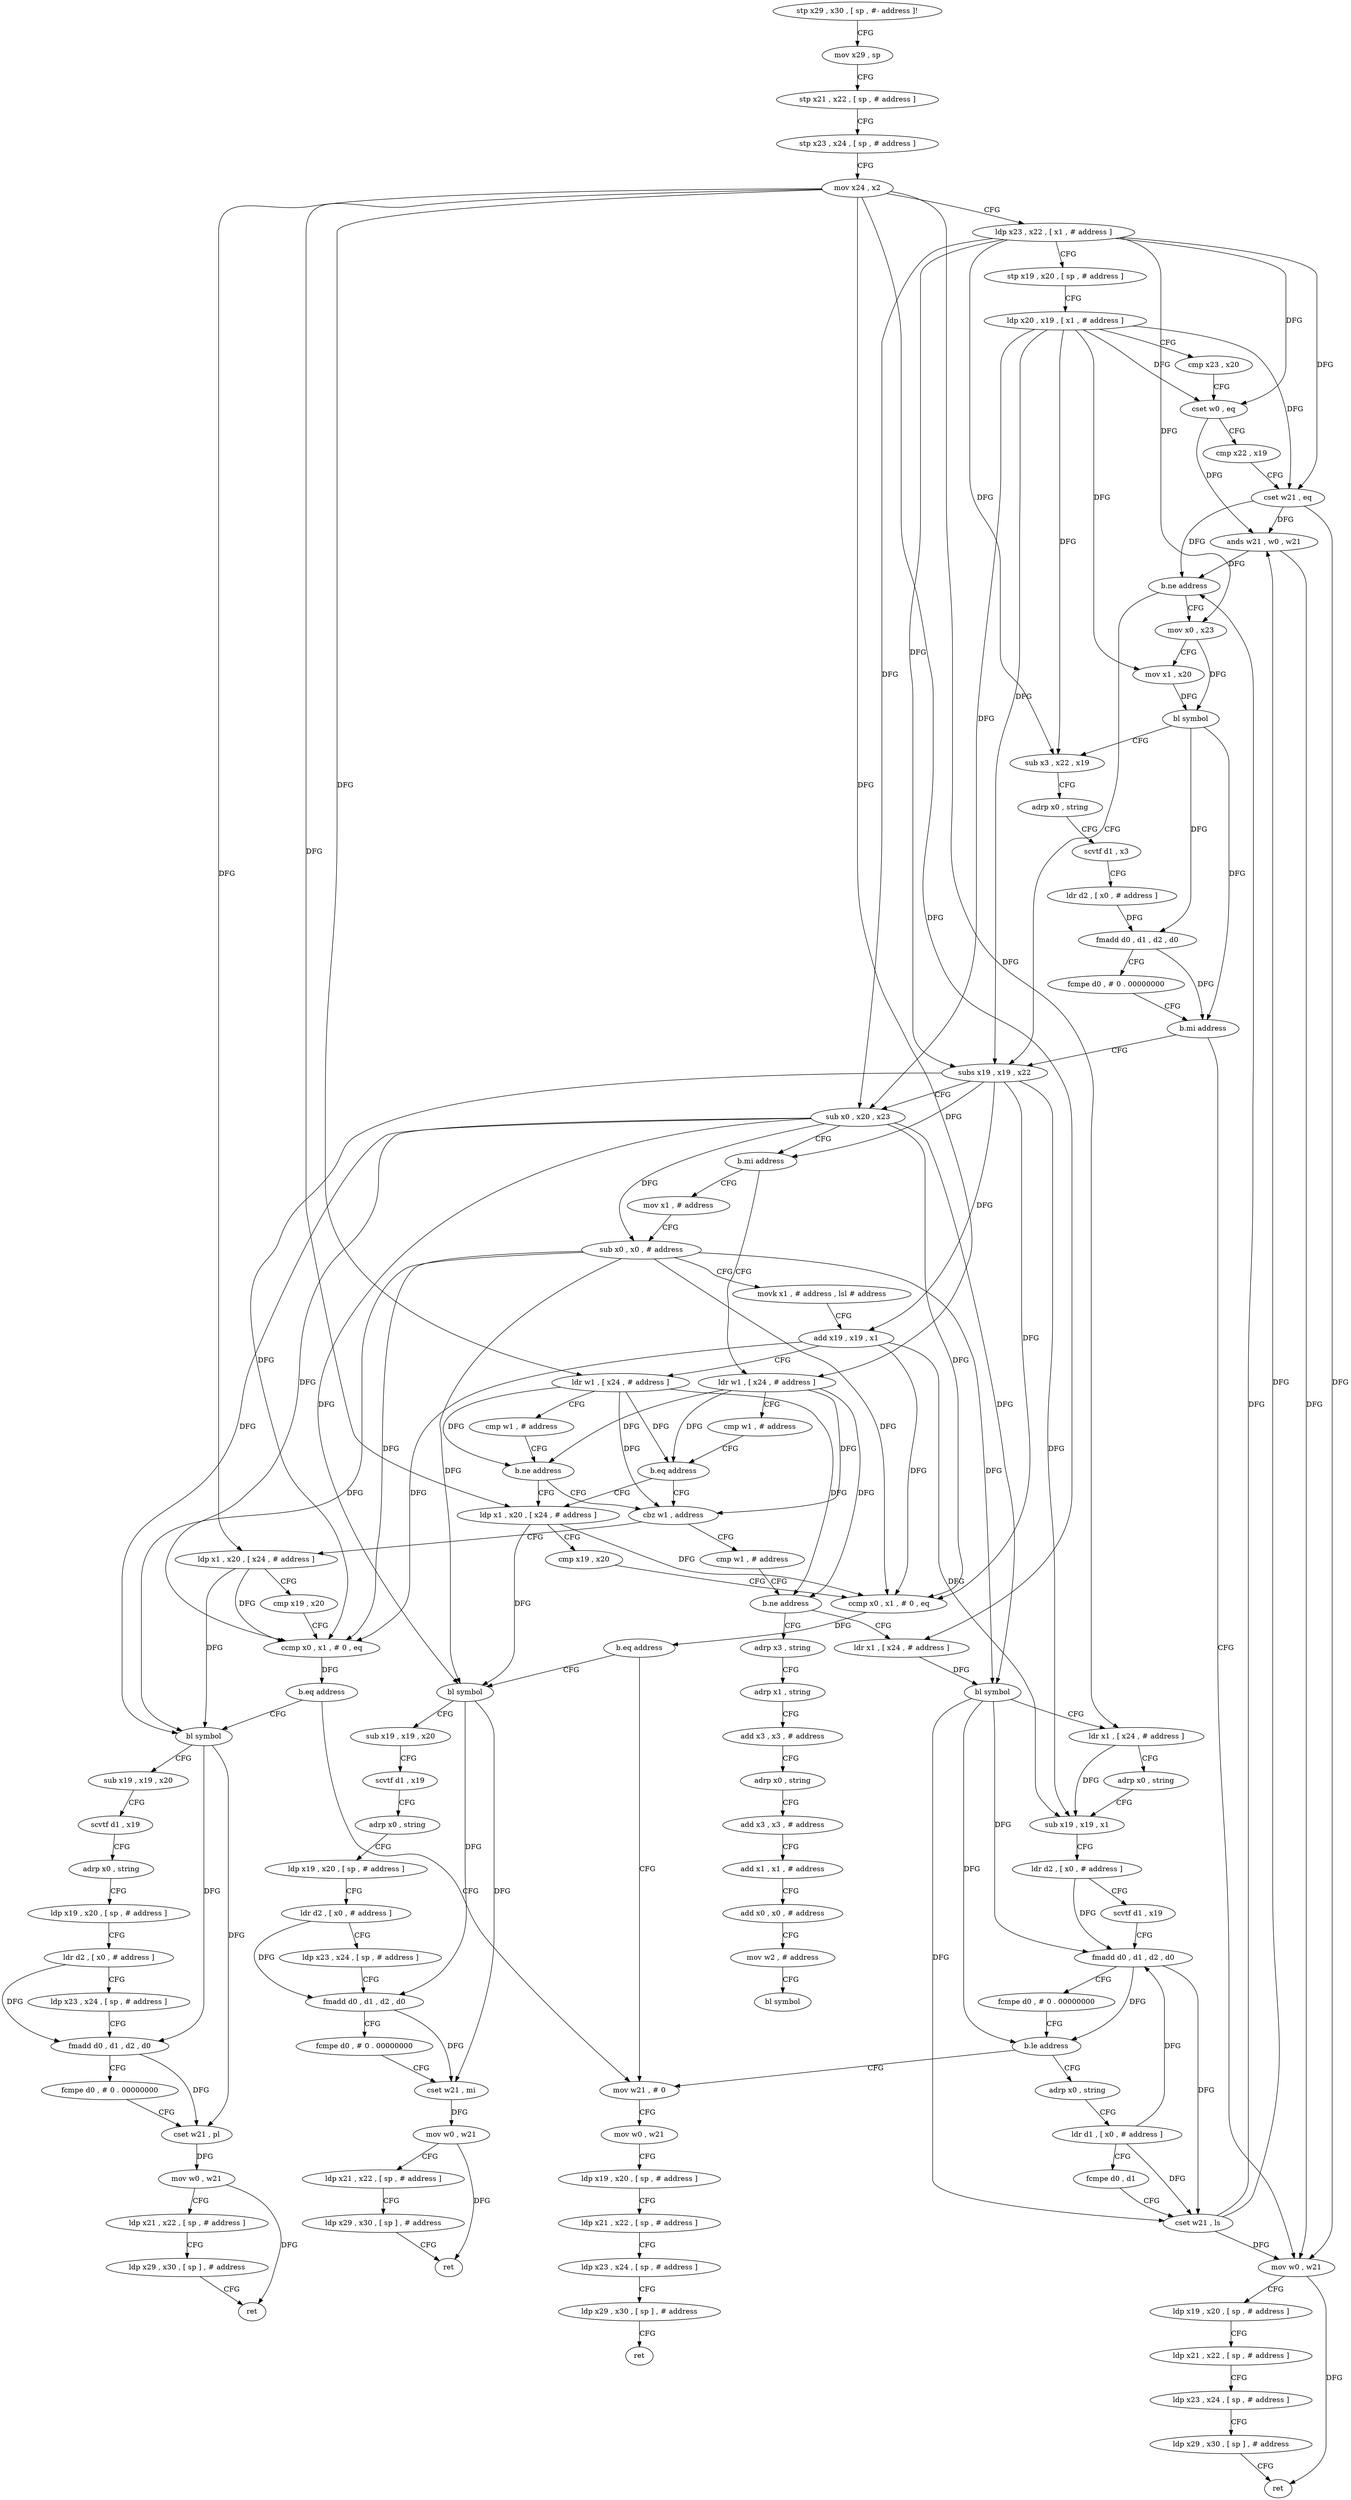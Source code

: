 digraph "func" {
"4220152" [label = "stp x29 , x30 , [ sp , #- address ]!" ]
"4220156" [label = "mov x29 , sp" ]
"4220160" [label = "stp x21 , x22 , [ sp , # address ]" ]
"4220164" [label = "stp x23 , x24 , [ sp , # address ]" ]
"4220168" [label = "mov x24 , x2" ]
"4220172" [label = "ldp x23 , x22 , [ x1 , # address ]" ]
"4220176" [label = "stp x19 , x20 , [ sp , # address ]" ]
"4220180" [label = "ldp x20 , x19 , [ x1 , # address ]" ]
"4220184" [label = "cmp x23 , x20" ]
"4220188" [label = "cset w0 , eq" ]
"4220192" [label = "cmp x22 , x19" ]
"4220196" [label = "cset w21 , eq" ]
"4220200" [label = "ands w21 , w0 , w21" ]
"4220204" [label = "b.ne address" ]
"4220248" [label = "subs x19 , x19 , x22" ]
"4220208" [label = "mov x0 , x23" ]
"4220252" [label = "sub x0 , x20 , x23" ]
"4220256" [label = "b.mi address" ]
"4220440" [label = "mov x1 , # address" ]
"4220260" [label = "ldr w1 , [ x24 , # address ]" ]
"4220212" [label = "mov x1 , x20" ]
"4220216" [label = "bl symbol" ]
"4220220" [label = "sub x3 , x22 , x19" ]
"4220224" [label = "adrp x0 , string" ]
"4220228" [label = "scvtf d1 , x3" ]
"4220232" [label = "ldr d2 , [ x0 , # address ]" ]
"4220236" [label = "fmadd d0 , d1 , d2 , d0" ]
"4220240" [label = "fcmpe d0 , # 0 . 00000000" ]
"4220244" [label = "b.mi address" ]
"4220340" [label = "mov w0 , w21" ]
"4220444" [label = "sub x0 , x0 , # address" ]
"4220448" [label = "movk x1 , # address , lsl # address" ]
"4220452" [label = "add x19 , x19 , x1" ]
"4220456" [label = "ldr w1 , [ x24 , # address ]" ]
"4220460" [label = "cmp w1 , # address" ]
"4220464" [label = "b.ne address" ]
"4220272" [label = "cbz w1 , address" ]
"4220468" [label = "ldp x1 , x20 , [ x24 , # address ]" ]
"4220264" [label = "cmp w1 , # address" ]
"4220268" [label = "b.eq address" ]
"4220344" [label = "ldp x19 , x20 , [ sp , # address ]" ]
"4220348" [label = "ldp x21 , x22 , [ sp , # address ]" ]
"4220352" [label = "ldp x23 , x24 , [ sp , # address ]" ]
"4220356" [label = "ldp x29 , x30 , [ sp ] , # address" ]
"4220360" [label = "ret" ]
"4220368" [label = "ldp x1 , x20 , [ x24 , # address ]" ]
"4220276" [label = "cmp w1 , # address" ]
"4220472" [label = "cmp x19 , x20" ]
"4220476" [label = "ccmp x0 , x1 , # 0 , eq" ]
"4220480" [label = "b.eq address" ]
"4220584" [label = "mov w21 , # 0" ]
"4220484" [label = "bl symbol" ]
"4220372" [label = "cmp x19 , x20" ]
"4220376" [label = "ccmp x0 , x1 , # 0 , eq" ]
"4220380" [label = "b.eq address" ]
"4220384" [label = "bl symbol" ]
"4220280" [label = "b.ne address" ]
"4220544" [label = "adrp x3 , string" ]
"4220284" [label = "ldr x1 , [ x24 , # address ]" ]
"4220588" [label = "mov w0 , w21" ]
"4220592" [label = "ldp x19 , x20 , [ sp , # address ]" ]
"4220596" [label = "ldp x21 , x22 , [ sp , # address ]" ]
"4220600" [label = "ldp x23 , x24 , [ sp , # address ]" ]
"4220604" [label = "ldp x29 , x30 , [ sp ] , # address" ]
"4220608" [label = "ret" ]
"4220488" [label = "sub x19 , x19 , x20" ]
"4220492" [label = "scvtf d1 , x19" ]
"4220496" [label = "adrp x0 , string" ]
"4220500" [label = "ldp x19 , x20 , [ sp , # address ]" ]
"4220504" [label = "ldr d2 , [ x0 , # address ]" ]
"4220508" [label = "ldp x23 , x24 , [ sp , # address ]" ]
"4220512" [label = "fmadd d0 , d1 , d2 , d0" ]
"4220516" [label = "fcmpe d0 , # 0 . 00000000" ]
"4220520" [label = "cset w21 , mi" ]
"4220524" [label = "mov w0 , w21" ]
"4220528" [label = "ldp x21 , x22 , [ sp , # address ]" ]
"4220532" [label = "ldp x29 , x30 , [ sp ] , # address" ]
"4220536" [label = "ret" ]
"4220388" [label = "sub x19 , x19 , x20" ]
"4220392" [label = "scvtf d1 , x19" ]
"4220396" [label = "adrp x0 , string" ]
"4220400" [label = "ldp x19 , x20 , [ sp , # address ]" ]
"4220404" [label = "ldr d2 , [ x0 , # address ]" ]
"4220408" [label = "ldp x23 , x24 , [ sp , # address ]" ]
"4220412" [label = "fmadd d0 , d1 , d2 , d0" ]
"4220416" [label = "fcmpe d0 , # 0 . 00000000" ]
"4220420" [label = "cset w21 , pl" ]
"4220424" [label = "mov w0 , w21" ]
"4220428" [label = "ldp x21 , x22 , [ sp , # address ]" ]
"4220432" [label = "ldp x29 , x30 , [ sp ] , # address" ]
"4220436" [label = "ret" ]
"4220548" [label = "adrp x1 , string" ]
"4220552" [label = "add x3 , x3 , # address" ]
"4220556" [label = "adrp x0 , string" ]
"4220560" [label = "add x3 , x3 , # address" ]
"4220564" [label = "add x1 , x1 , # address" ]
"4220568" [label = "add x0 , x0 , # address" ]
"4220572" [label = "mov w2 , # address" ]
"4220576" [label = "bl symbol" ]
"4220288" [label = "bl symbol" ]
"4220292" [label = "ldr x1 , [ x24 , # address ]" ]
"4220296" [label = "adrp x0 , string" ]
"4220300" [label = "sub x19 , x19 , x1" ]
"4220304" [label = "ldr d2 , [ x0 , # address ]" ]
"4220308" [label = "scvtf d1 , x19" ]
"4220312" [label = "fmadd d0 , d1 , d2 , d0" ]
"4220316" [label = "fcmpe d0 , # 0 . 00000000" ]
"4220320" [label = "b.le address" ]
"4220324" [label = "adrp x0 , string" ]
"4220328" [label = "ldr d1 , [ x0 , # address ]" ]
"4220332" [label = "fcmpe d0 , d1" ]
"4220336" [label = "cset w21 , ls" ]
"4220152" -> "4220156" [ label = "CFG" ]
"4220156" -> "4220160" [ label = "CFG" ]
"4220160" -> "4220164" [ label = "CFG" ]
"4220164" -> "4220168" [ label = "CFG" ]
"4220168" -> "4220172" [ label = "CFG" ]
"4220168" -> "4220456" [ label = "DFG" ]
"4220168" -> "4220260" [ label = "DFG" ]
"4220168" -> "4220468" [ label = "DFG" ]
"4220168" -> "4220368" [ label = "DFG" ]
"4220168" -> "4220284" [ label = "DFG" ]
"4220168" -> "4220292" [ label = "DFG" ]
"4220172" -> "4220176" [ label = "CFG" ]
"4220172" -> "4220188" [ label = "DFG" ]
"4220172" -> "4220252" [ label = "DFG" ]
"4220172" -> "4220208" [ label = "DFG" ]
"4220172" -> "4220196" [ label = "DFG" ]
"4220172" -> "4220248" [ label = "DFG" ]
"4220172" -> "4220220" [ label = "DFG" ]
"4220176" -> "4220180" [ label = "CFG" ]
"4220180" -> "4220184" [ label = "CFG" ]
"4220180" -> "4220188" [ label = "DFG" ]
"4220180" -> "4220252" [ label = "DFG" ]
"4220180" -> "4220212" [ label = "DFG" ]
"4220180" -> "4220196" [ label = "DFG" ]
"4220180" -> "4220248" [ label = "DFG" ]
"4220180" -> "4220220" [ label = "DFG" ]
"4220184" -> "4220188" [ label = "CFG" ]
"4220188" -> "4220192" [ label = "CFG" ]
"4220188" -> "4220200" [ label = "DFG" ]
"4220192" -> "4220196" [ label = "CFG" ]
"4220196" -> "4220200" [ label = "DFG" ]
"4220196" -> "4220204" [ label = "DFG" ]
"4220196" -> "4220340" [ label = "DFG" ]
"4220200" -> "4220204" [ label = "DFG" ]
"4220200" -> "4220340" [ label = "DFG" ]
"4220204" -> "4220248" [ label = "CFG" ]
"4220204" -> "4220208" [ label = "CFG" ]
"4220248" -> "4220252" [ label = "CFG" ]
"4220248" -> "4220452" [ label = "DFG" ]
"4220248" -> "4220476" [ label = "DFG" ]
"4220248" -> "4220376" [ label = "DFG" ]
"4220248" -> "4220300" [ label = "DFG" ]
"4220248" -> "4220256" [ label = "DFG" ]
"4220208" -> "4220212" [ label = "CFG" ]
"4220208" -> "4220216" [ label = "DFG" ]
"4220252" -> "4220256" [ label = "CFG" ]
"4220252" -> "4220444" [ label = "DFG" ]
"4220252" -> "4220476" [ label = "DFG" ]
"4220252" -> "4220376" [ label = "DFG" ]
"4220252" -> "4220288" [ label = "DFG" ]
"4220252" -> "4220484" [ label = "DFG" ]
"4220252" -> "4220384" [ label = "DFG" ]
"4220256" -> "4220440" [ label = "CFG" ]
"4220256" -> "4220260" [ label = "CFG" ]
"4220440" -> "4220444" [ label = "CFG" ]
"4220260" -> "4220264" [ label = "CFG" ]
"4220260" -> "4220464" [ label = "DFG" ]
"4220260" -> "4220268" [ label = "DFG" ]
"4220260" -> "4220272" [ label = "DFG" ]
"4220260" -> "4220280" [ label = "DFG" ]
"4220212" -> "4220216" [ label = "DFG" ]
"4220216" -> "4220220" [ label = "CFG" ]
"4220216" -> "4220236" [ label = "DFG" ]
"4220216" -> "4220244" [ label = "DFG" ]
"4220220" -> "4220224" [ label = "CFG" ]
"4220224" -> "4220228" [ label = "CFG" ]
"4220228" -> "4220232" [ label = "CFG" ]
"4220232" -> "4220236" [ label = "DFG" ]
"4220236" -> "4220240" [ label = "CFG" ]
"4220236" -> "4220244" [ label = "DFG" ]
"4220240" -> "4220244" [ label = "CFG" ]
"4220244" -> "4220340" [ label = "CFG" ]
"4220244" -> "4220248" [ label = "CFG" ]
"4220340" -> "4220344" [ label = "CFG" ]
"4220340" -> "4220360" [ label = "DFG" ]
"4220444" -> "4220448" [ label = "CFG" ]
"4220444" -> "4220476" [ label = "DFG" ]
"4220444" -> "4220376" [ label = "DFG" ]
"4220444" -> "4220288" [ label = "DFG" ]
"4220444" -> "4220484" [ label = "DFG" ]
"4220444" -> "4220384" [ label = "DFG" ]
"4220448" -> "4220452" [ label = "CFG" ]
"4220452" -> "4220456" [ label = "CFG" ]
"4220452" -> "4220476" [ label = "DFG" ]
"4220452" -> "4220376" [ label = "DFG" ]
"4220452" -> "4220300" [ label = "DFG" ]
"4220456" -> "4220460" [ label = "CFG" ]
"4220456" -> "4220464" [ label = "DFG" ]
"4220456" -> "4220268" [ label = "DFG" ]
"4220456" -> "4220272" [ label = "DFG" ]
"4220456" -> "4220280" [ label = "DFG" ]
"4220460" -> "4220464" [ label = "CFG" ]
"4220464" -> "4220272" [ label = "CFG" ]
"4220464" -> "4220468" [ label = "CFG" ]
"4220272" -> "4220368" [ label = "CFG" ]
"4220272" -> "4220276" [ label = "CFG" ]
"4220468" -> "4220472" [ label = "CFG" ]
"4220468" -> "4220476" [ label = "DFG" ]
"4220468" -> "4220484" [ label = "DFG" ]
"4220264" -> "4220268" [ label = "CFG" ]
"4220268" -> "4220468" [ label = "CFG" ]
"4220268" -> "4220272" [ label = "CFG" ]
"4220344" -> "4220348" [ label = "CFG" ]
"4220348" -> "4220352" [ label = "CFG" ]
"4220352" -> "4220356" [ label = "CFG" ]
"4220356" -> "4220360" [ label = "CFG" ]
"4220368" -> "4220372" [ label = "CFG" ]
"4220368" -> "4220376" [ label = "DFG" ]
"4220368" -> "4220384" [ label = "DFG" ]
"4220276" -> "4220280" [ label = "CFG" ]
"4220472" -> "4220476" [ label = "CFG" ]
"4220476" -> "4220480" [ label = "DFG" ]
"4220480" -> "4220584" [ label = "CFG" ]
"4220480" -> "4220484" [ label = "CFG" ]
"4220584" -> "4220588" [ label = "CFG" ]
"4220484" -> "4220488" [ label = "CFG" ]
"4220484" -> "4220512" [ label = "DFG" ]
"4220484" -> "4220520" [ label = "DFG" ]
"4220372" -> "4220376" [ label = "CFG" ]
"4220376" -> "4220380" [ label = "DFG" ]
"4220380" -> "4220584" [ label = "CFG" ]
"4220380" -> "4220384" [ label = "CFG" ]
"4220384" -> "4220388" [ label = "CFG" ]
"4220384" -> "4220412" [ label = "DFG" ]
"4220384" -> "4220420" [ label = "DFG" ]
"4220280" -> "4220544" [ label = "CFG" ]
"4220280" -> "4220284" [ label = "CFG" ]
"4220544" -> "4220548" [ label = "CFG" ]
"4220284" -> "4220288" [ label = "DFG" ]
"4220588" -> "4220592" [ label = "CFG" ]
"4220592" -> "4220596" [ label = "CFG" ]
"4220596" -> "4220600" [ label = "CFG" ]
"4220600" -> "4220604" [ label = "CFG" ]
"4220604" -> "4220608" [ label = "CFG" ]
"4220488" -> "4220492" [ label = "CFG" ]
"4220492" -> "4220496" [ label = "CFG" ]
"4220496" -> "4220500" [ label = "CFG" ]
"4220500" -> "4220504" [ label = "CFG" ]
"4220504" -> "4220508" [ label = "CFG" ]
"4220504" -> "4220512" [ label = "DFG" ]
"4220508" -> "4220512" [ label = "CFG" ]
"4220512" -> "4220516" [ label = "CFG" ]
"4220512" -> "4220520" [ label = "DFG" ]
"4220516" -> "4220520" [ label = "CFG" ]
"4220520" -> "4220524" [ label = "DFG" ]
"4220524" -> "4220528" [ label = "CFG" ]
"4220524" -> "4220536" [ label = "DFG" ]
"4220528" -> "4220532" [ label = "CFG" ]
"4220532" -> "4220536" [ label = "CFG" ]
"4220388" -> "4220392" [ label = "CFG" ]
"4220392" -> "4220396" [ label = "CFG" ]
"4220396" -> "4220400" [ label = "CFG" ]
"4220400" -> "4220404" [ label = "CFG" ]
"4220404" -> "4220408" [ label = "CFG" ]
"4220404" -> "4220412" [ label = "DFG" ]
"4220408" -> "4220412" [ label = "CFG" ]
"4220412" -> "4220416" [ label = "CFG" ]
"4220412" -> "4220420" [ label = "DFG" ]
"4220416" -> "4220420" [ label = "CFG" ]
"4220420" -> "4220424" [ label = "DFG" ]
"4220424" -> "4220428" [ label = "CFG" ]
"4220424" -> "4220436" [ label = "DFG" ]
"4220428" -> "4220432" [ label = "CFG" ]
"4220432" -> "4220436" [ label = "CFG" ]
"4220548" -> "4220552" [ label = "CFG" ]
"4220552" -> "4220556" [ label = "CFG" ]
"4220556" -> "4220560" [ label = "CFG" ]
"4220560" -> "4220564" [ label = "CFG" ]
"4220564" -> "4220568" [ label = "CFG" ]
"4220568" -> "4220572" [ label = "CFG" ]
"4220572" -> "4220576" [ label = "CFG" ]
"4220288" -> "4220292" [ label = "CFG" ]
"4220288" -> "4220312" [ label = "DFG" ]
"4220288" -> "4220320" [ label = "DFG" ]
"4220288" -> "4220336" [ label = "DFG" ]
"4220292" -> "4220296" [ label = "CFG" ]
"4220292" -> "4220300" [ label = "DFG" ]
"4220296" -> "4220300" [ label = "CFG" ]
"4220300" -> "4220304" [ label = "CFG" ]
"4220304" -> "4220308" [ label = "CFG" ]
"4220304" -> "4220312" [ label = "DFG" ]
"4220308" -> "4220312" [ label = "CFG" ]
"4220312" -> "4220316" [ label = "CFG" ]
"4220312" -> "4220320" [ label = "DFG" ]
"4220312" -> "4220336" [ label = "DFG" ]
"4220316" -> "4220320" [ label = "CFG" ]
"4220320" -> "4220584" [ label = "CFG" ]
"4220320" -> "4220324" [ label = "CFG" ]
"4220324" -> "4220328" [ label = "CFG" ]
"4220328" -> "4220332" [ label = "CFG" ]
"4220328" -> "4220312" [ label = "DFG" ]
"4220328" -> "4220336" [ label = "DFG" ]
"4220332" -> "4220336" [ label = "CFG" ]
"4220336" -> "4220340" [ label = "DFG" ]
"4220336" -> "4220200" [ label = "DFG" ]
"4220336" -> "4220204" [ label = "DFG" ]
}
